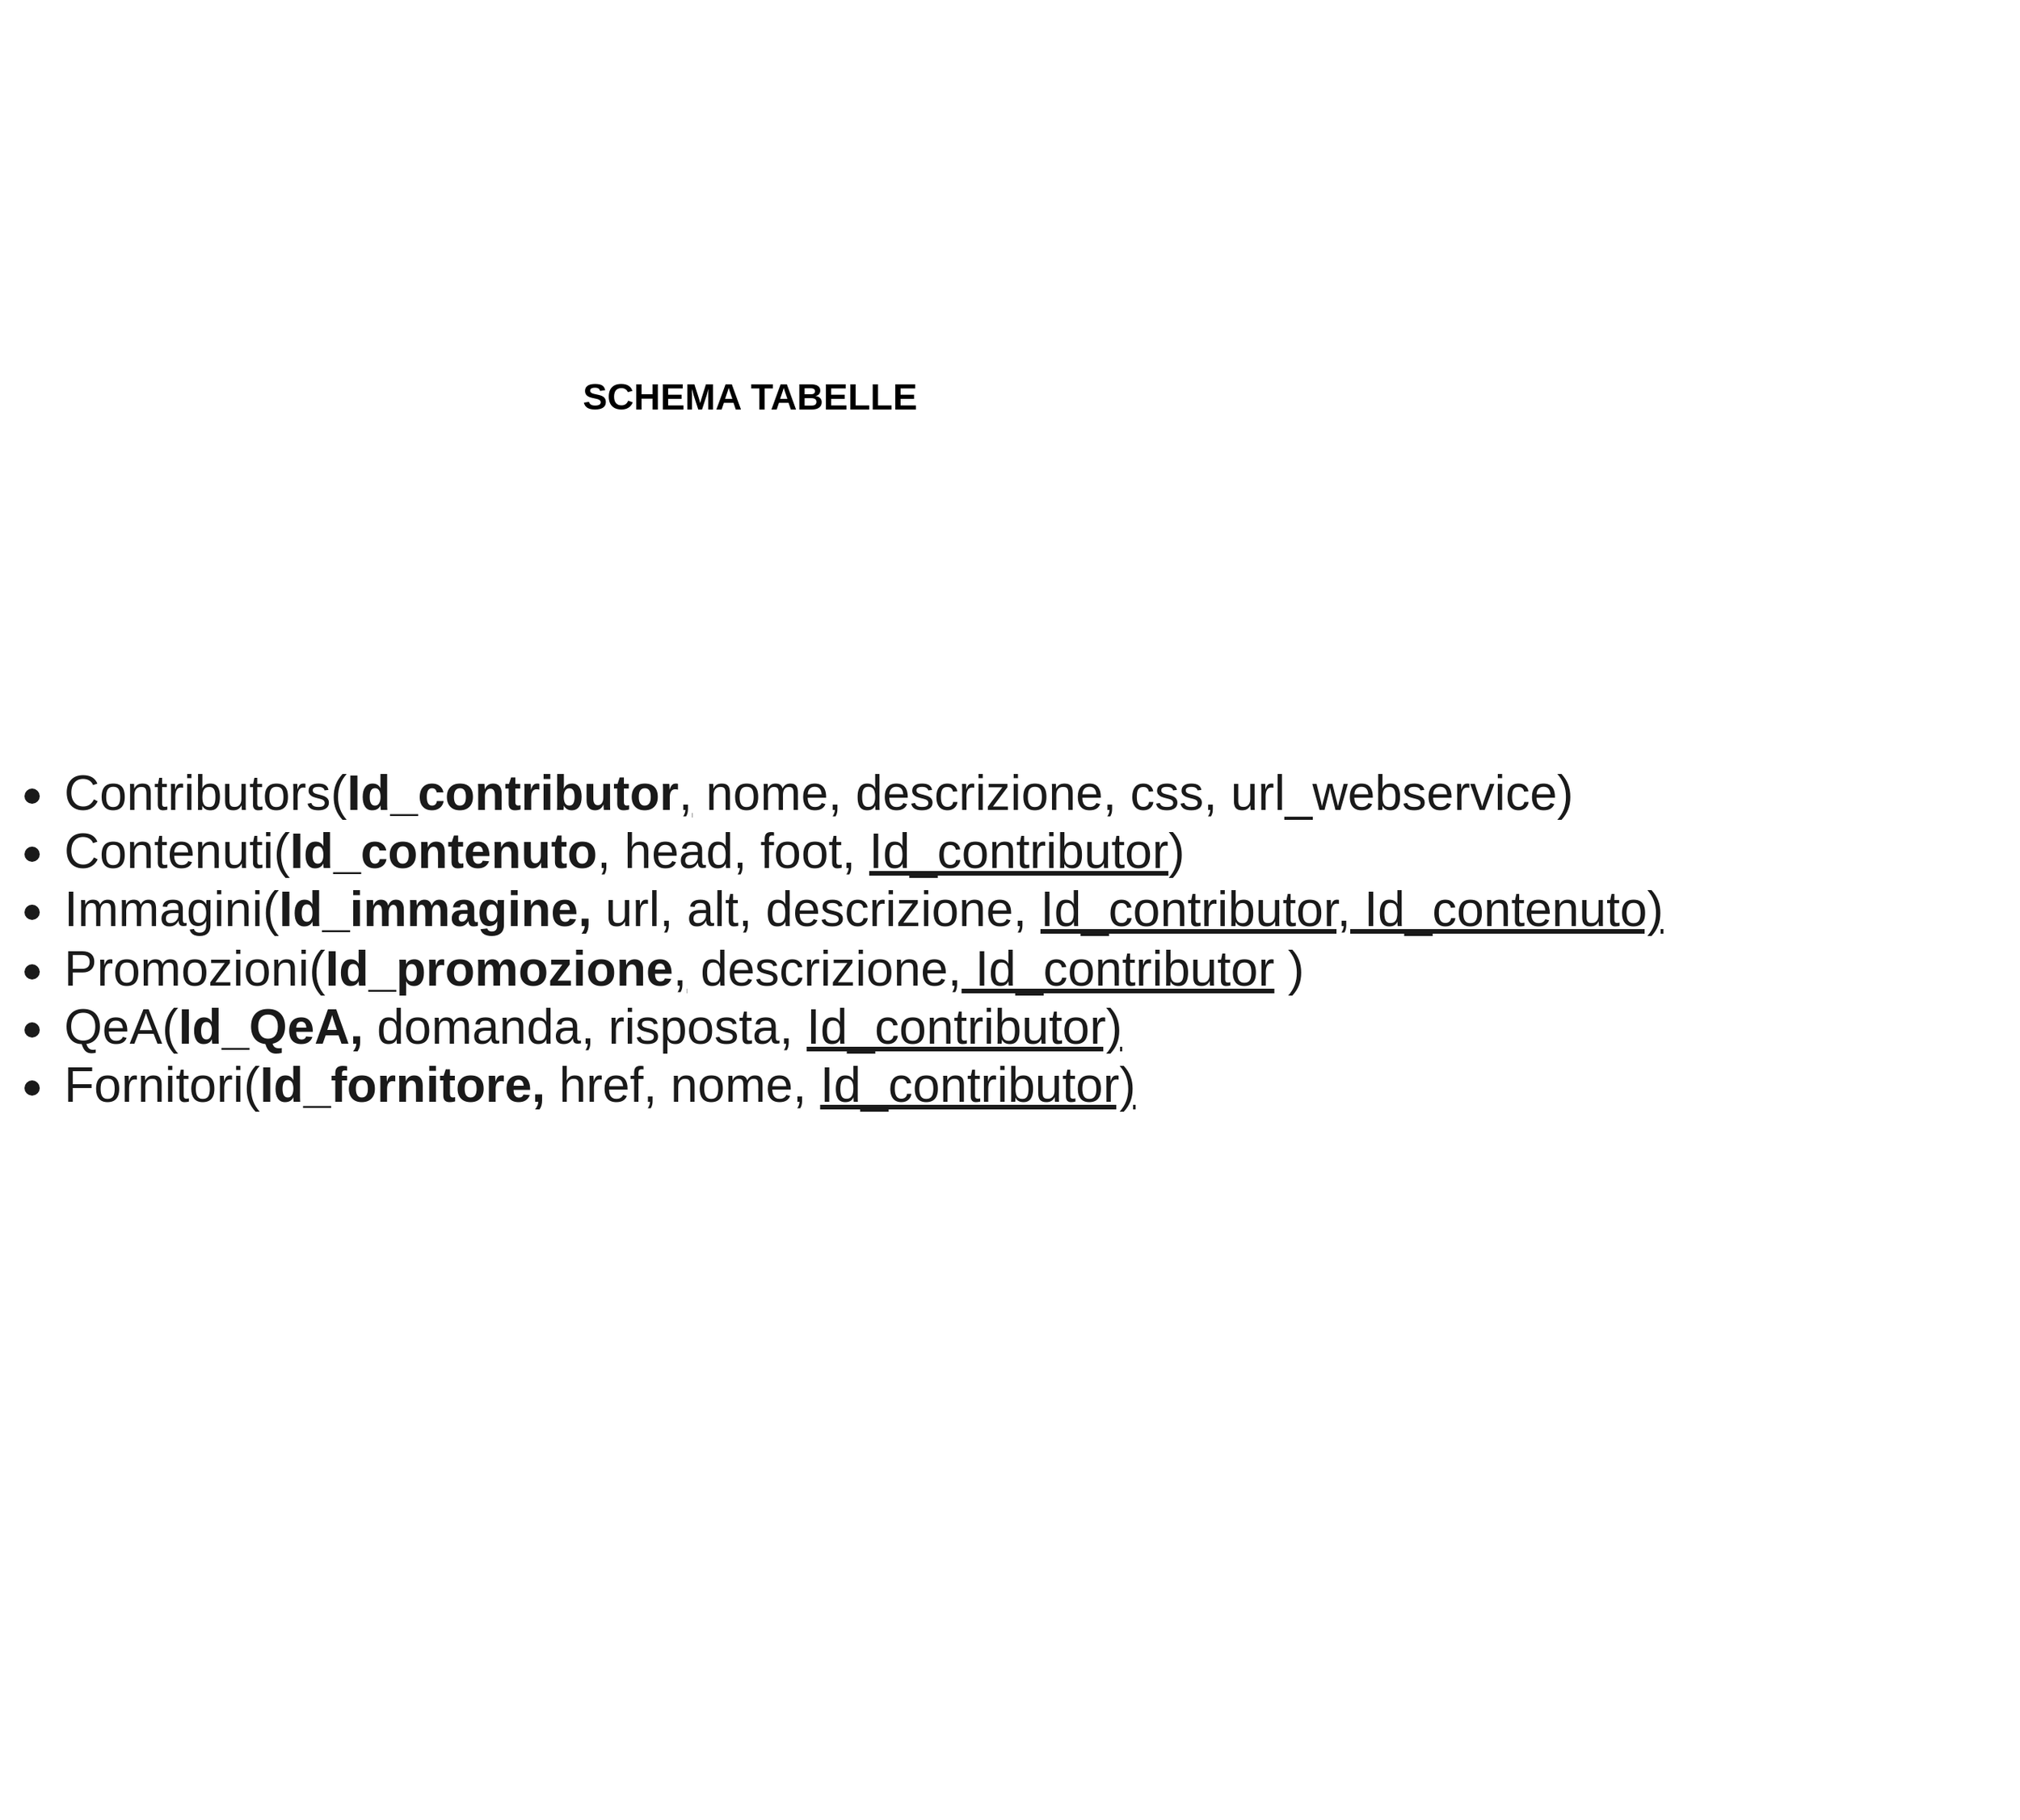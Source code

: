 <mxfile version="14.6.13" type="github">
  <diagram id="9KTdAFgDJ_vjZ0cEy5rP" name="Page-1">
    <mxGraphModel dx="1892" dy="1114" grid="1" gridSize="10" guides="1" tooltips="1" connect="1" arrows="1" fold="1" page="1" pageScale="1" pageWidth="3300" pageHeight="4681" math="0" shadow="0">
      <root>
        <mxCell id="0" />
        <mxCell id="1" parent="0" />
        <mxCell id="NzD18jO2ASg_sLe6eNkF-1" value="&lt;div&gt;&lt;br&gt;&lt;/div&gt;&lt;ul style=&quot;font-size: 32px&quot;&gt;&lt;li style=&quot;font-size: 32px&quot;&gt;Contributors(&lt;b&gt;Id_contributor&lt;/b&gt;&lt;u&gt;,&lt;/u&gt;&amp;nbsp;nome, descrizione, css, url_webservice)&lt;/li&gt;&lt;li&gt;Contenuti(&lt;b&gt;Id_contenuto&lt;/b&gt;&lt;u&gt;,&lt;/u&gt;&amp;nbsp;head, foot,&amp;nbsp;&lt;u&gt;Id_contributor&lt;/u&gt;)&lt;/li&gt;&lt;li style=&quot;font-size: 32px&quot;&gt;Immagini(&lt;b&gt;Id_immagine, &lt;/b&gt;url, alt, descrizione,&amp;nbsp;&lt;u&gt;Id_contributor, Id_contenuto)&lt;/u&gt;&lt;/li&gt;&lt;li style=&quot;font-size: 32px&quot;&gt;Promozioni(&lt;b&gt;Id_promozione&lt;/b&gt;&lt;u&gt;,&lt;/u&gt;&amp;nbsp;descrizione,&lt;u&gt;&amp;nbsp;Id_contributor&lt;/u&gt; )&lt;/li&gt;&lt;li style=&quot;font-size: 32px&quot;&gt;QeA(&lt;b&gt;Id_QeA,&lt;/b&gt;&amp;nbsp;domanda, risposta,&amp;nbsp;&lt;u&gt;Id_contributor)&lt;/u&gt;&lt;/li&gt;&lt;li style=&quot;font-size: 32px&quot;&gt;Fornitori(&lt;b&gt;Id_fornitore, &lt;/b&gt;href, nome, &lt;u&gt;Id_contributor)&lt;/u&gt;&lt;/li&gt;&lt;/ul&gt;" style="text;strokeColor=none;fillColor=none;html=1;whiteSpace=wrap;verticalAlign=middle;overflow=hidden;rounded=0;sketch=0;fontColor=#1A1A1A;fontSize=32;" vertex="1" parent="1">
          <mxGeometry x="220" y="330" width="1320" height="1190" as="geometry" />
        </mxCell>
        <mxCell id="NzD18jO2ASg_sLe6eNkF-2" value="SCHEMA TABELLE" style="text;strokeColor=none;fillColor=none;html=1;fontSize=24;fontStyle=1;verticalAlign=middle;align=center;rounded=0;sketch=0;" vertex="1" parent="1">
          <mxGeometry x="660" y="570" width="100" height="40" as="geometry" />
        </mxCell>
      </root>
    </mxGraphModel>
  </diagram>
</mxfile>
